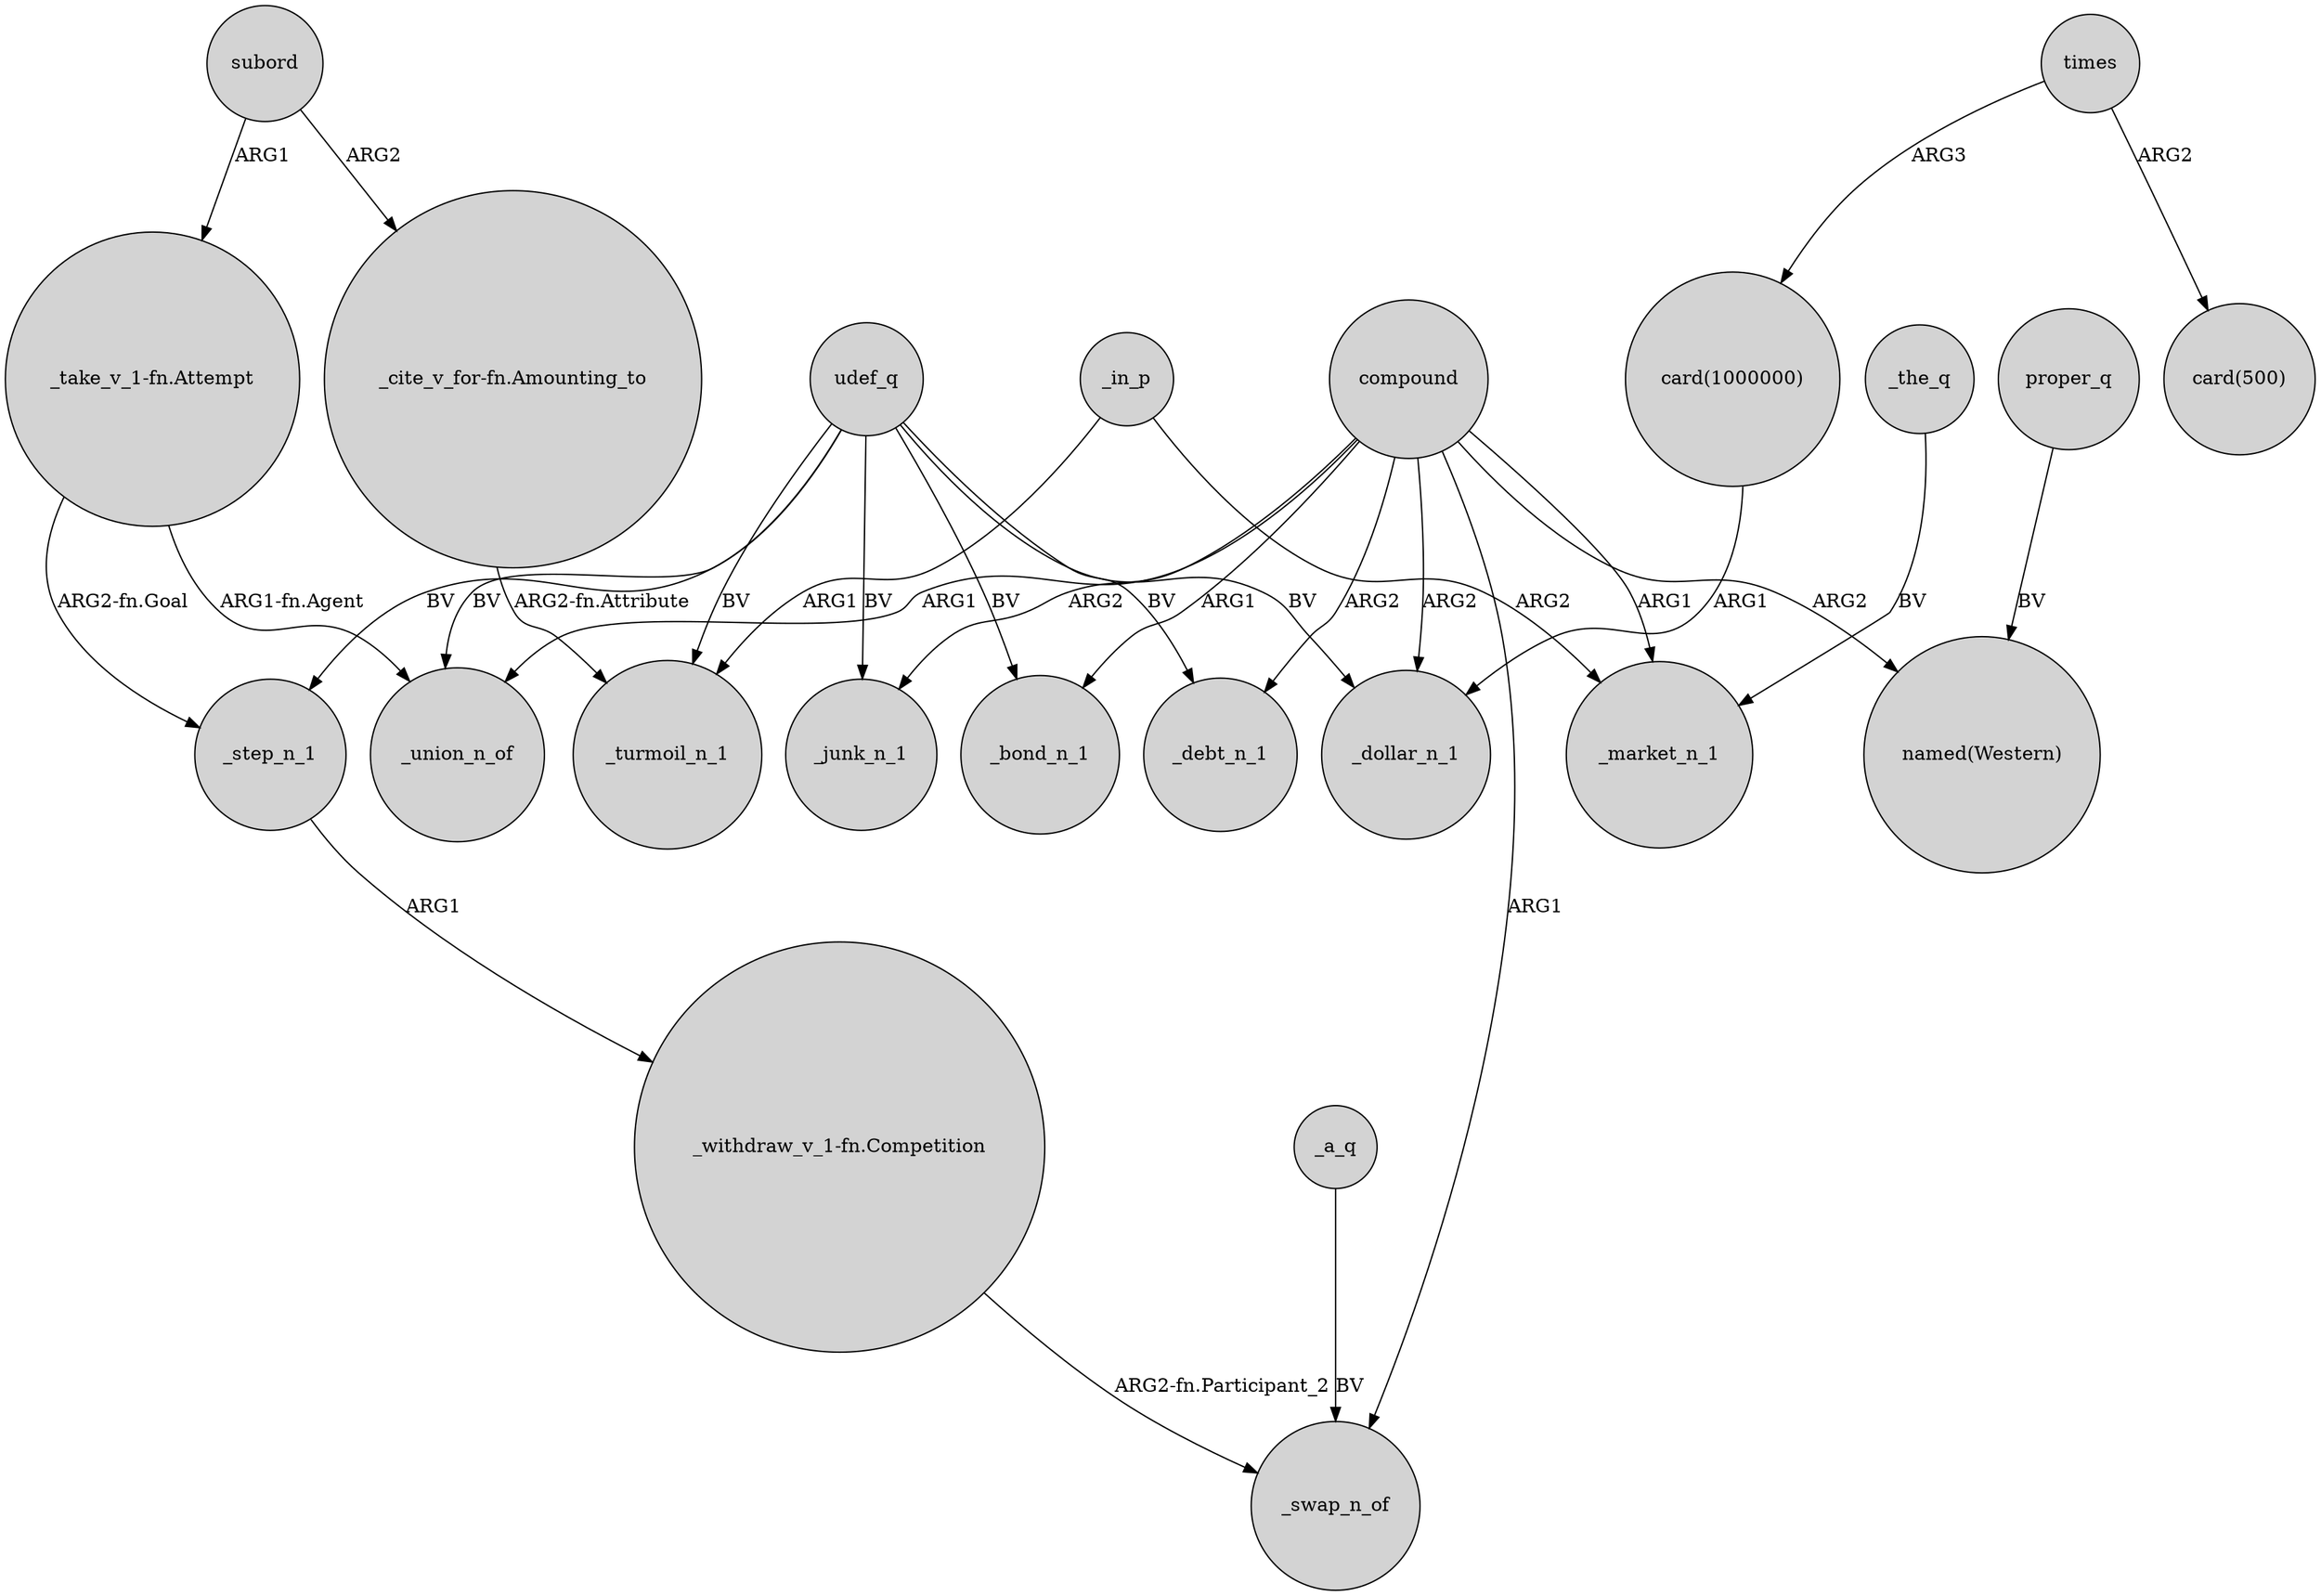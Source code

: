 digraph {
	node [shape=circle style=filled]
	udef_q -> _bond_n_1 [label=BV]
	"_take_v_1-fn.Attempt" -> _union_n_of [label="ARG1-fn.Agent"]
	subord -> "_cite_v_for-fn.Amounting_to" [label=ARG2]
	proper_q -> "named(Western)" [label=BV]
	compound -> _union_n_of [label=ARG1]
	compound -> _bond_n_1 [label=ARG1]
	times -> "card(1000000)" [label=ARG3]
	_a_q -> _swap_n_of [label=BV]
	compound -> _junk_n_1 [label=ARG2]
	compound -> _dollar_n_1 [label=ARG2]
	compound -> _swap_n_of [label=ARG1]
	subord -> "_take_v_1-fn.Attempt" [label=ARG1]
	udef_q -> _union_n_of [label=BV]
	_the_q -> _market_n_1 [label=BV]
	_step_n_1 -> "_withdraw_v_1-fn.Competition" [label=ARG1]
	_in_p -> _market_n_1 [label=ARG2]
	udef_q -> _debt_n_1 [label=BV]
	udef_q -> _dollar_n_1 [label=BV]
	"card(1000000)" -> _dollar_n_1 [label=ARG1]
	compound -> _debt_n_1 [label=ARG2]
	_in_p -> _turmoil_n_1 [label=ARG1]
	compound -> "named(Western)" [label=ARG2]
	udef_q -> _turmoil_n_1 [label=BV]
	udef_q -> _junk_n_1 [label=BV]
	times -> "card(500)" [label=ARG2]
	"_withdraw_v_1-fn.Competition" -> _swap_n_of [label="ARG2-fn.Participant_2"]
	compound -> _market_n_1 [label=ARG1]
	udef_q -> _step_n_1 [label=BV]
	"_cite_v_for-fn.Amounting_to" -> _turmoil_n_1 [label="ARG2-fn.Attribute"]
	"_take_v_1-fn.Attempt" -> _step_n_1 [label="ARG2-fn.Goal"]
}

